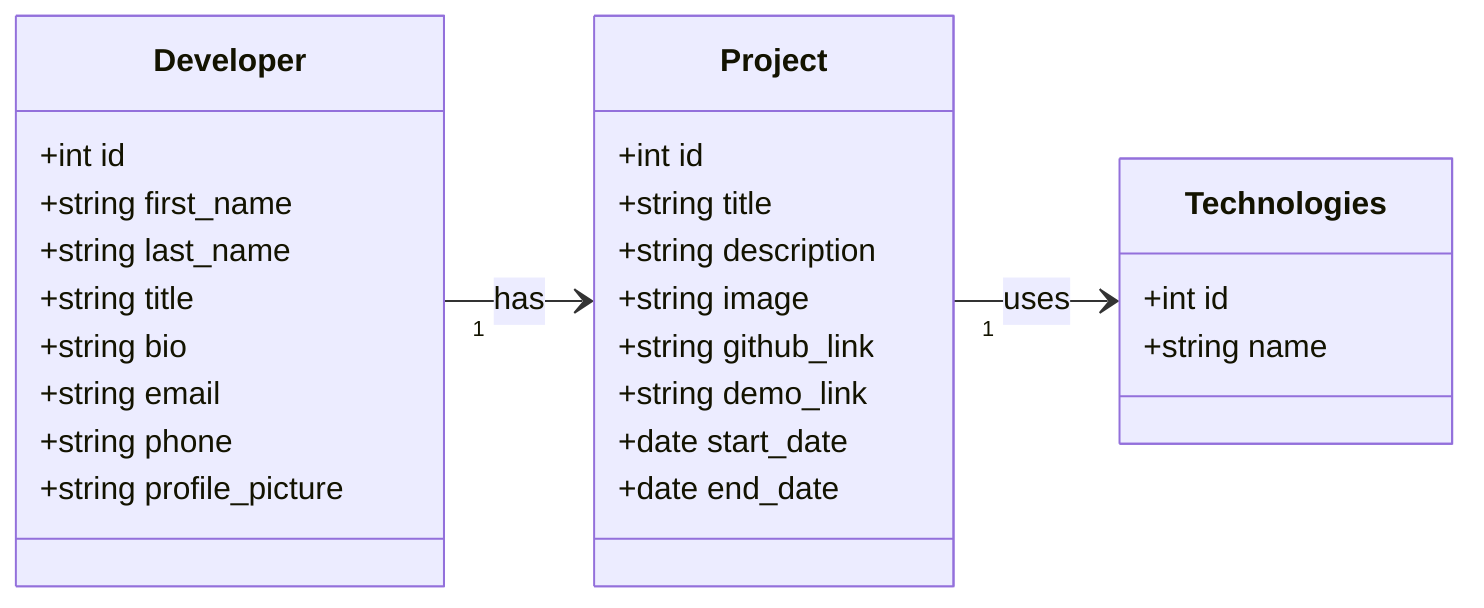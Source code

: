 classDiagram
    direction LR

    class Developer {
        +int id
        +string first_name
        +string last_name
        +string title
        +string bio
        +string email
        +string phone
        +string profile_picture
    }

    class Project {
        +int id
        +string title
        +string description
        +string image
        +string github_link
        +string demo_link
        +date start_date
        +date end_date
    }

    class Technologies {
        +int id
        +string name
    }

    %% Relationships
    Developer "1" --> "" Project : has
    Project "1" --> "" Technologies : uses